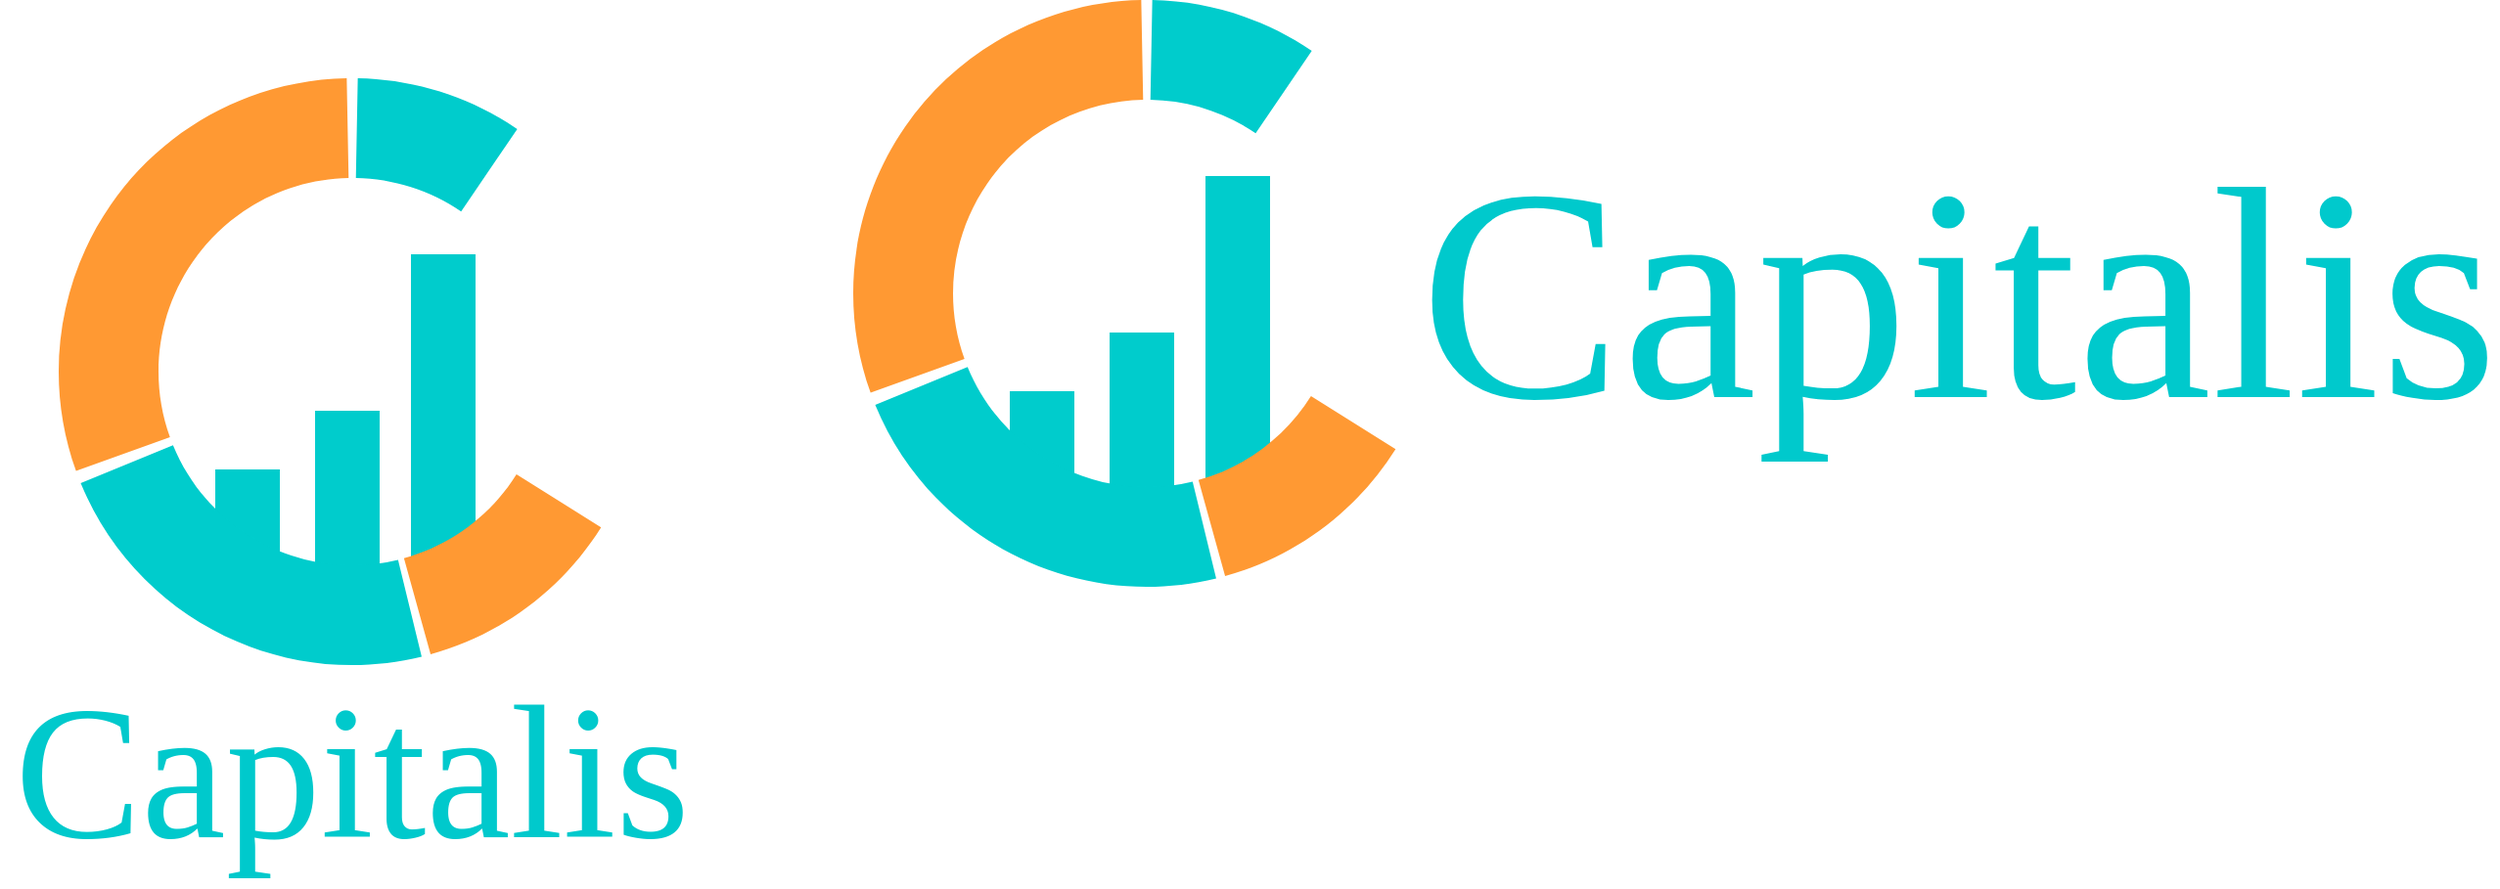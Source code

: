<mxfile version="26.2.14">
  <diagram name="Page-1" id="Y2rp32Sa-170lWMdKiZQ">
    <mxGraphModel dx="2281" dy="993" grid="1" gridSize="10" guides="1" tooltips="1" connect="1" arrows="1" fold="1" page="1" pageScale="1" pageWidth="827" pageHeight="1169" math="0" shadow="0">
      <root>
        <mxCell id="0" />
        <mxCell id="1" parent="0" />
        <mxCell id="ZOR9qngH1YLpzlK6d8JI-23" value="&lt;font data-font-src=&quot;https://fonts.googleapis.com/css?family=Lora&quot; face=&quot;Lora&quot;&gt;Capitalis&lt;/font&gt;" style="text;html=1;align=center;verticalAlign=middle;whiteSpace=wrap;rounded=0;fontSize=97;fontColor=light-dark(#00c9cc, #ededed);" vertex="1" parent="1">
          <mxGeometry x="234" y="480" width="360" height="110" as="geometry" />
        </mxCell>
        <mxCell id="ZOR9qngH1YLpzlK6d8JI-24" value="" style="group" vertex="1" connectable="0" parent="1">
          <mxGeometry x="264" y="180" width="300" height="300" as="geometry" />
        </mxCell>
        <mxCell id="ZOR9qngH1YLpzlK6d8JI-22" value="" style="rounded=0;whiteSpace=wrap;html=1;strokeColor=none;fillColor=#00CCCC;" vertex="1" parent="ZOR9qngH1YLpzlK6d8JI-24">
          <mxGeometry x="80" y="200" width="33" height="60" as="geometry" />
        </mxCell>
        <mxCell id="ZOR9qngH1YLpzlK6d8JI-21" value="" style="rounded=0;whiteSpace=wrap;html=1;strokeColor=none;fillColor=#00CCCC;" vertex="1" parent="ZOR9qngH1YLpzlK6d8JI-24">
          <mxGeometry x="180" y="90" width="33" height="160" as="geometry" />
        </mxCell>
        <mxCell id="ZOR9qngH1YLpzlK6d8JI-7" value="" style="rounded=0;whiteSpace=wrap;html=1;strokeColor=none;fillColor=#00CCCC;" vertex="1" parent="ZOR9qngH1YLpzlK6d8JI-24">
          <mxGeometry x="131" y="170" width="33" height="90" as="geometry" />
        </mxCell>
        <mxCell id="ZOR9qngH1YLpzlK6d8JI-4" value="" style="verticalLabelPosition=bottom;verticalAlign=top;html=1;shape=mxgraph.basic.partConcEllipse;startAngle=0.003;endAngle=0.095;arcWidth=0.34;fillStyle=solid;fillColor=#00CCCC;strokeColor=none;" vertex="1" parent="ZOR9qngH1YLpzlK6d8JI-24">
          <mxGeometry width="300" height="300" as="geometry" />
        </mxCell>
        <mxCell id="ZOR9qngH1YLpzlK6d8JI-11" value="" style="verticalLabelPosition=bottom;verticalAlign=top;html=1;shape=mxgraph.basic.partConcEllipse;startAngle=0.462;endAngle=0.688;arcWidth=0.34;fillStyle=solid;fillColor=#00CCCC;strokeColor=none;" vertex="1" parent="ZOR9qngH1YLpzlK6d8JI-24">
          <mxGeometry width="300" height="300" as="geometry" />
        </mxCell>
        <mxCell id="ZOR9qngH1YLpzlK6d8JI-12" value="" style="verticalLabelPosition=bottom;verticalAlign=top;html=1;shape=mxgraph.basic.partConcEllipse;startAngle=0.339;endAngle=0.457;arcWidth=0.34;fillStyle=solid;fillColor=#FF9933;strokeColor=none;" vertex="1" parent="ZOR9qngH1YLpzlK6d8JI-24">
          <mxGeometry width="300" height="300" as="geometry" />
        </mxCell>
        <mxCell id="ZOR9qngH1YLpzlK6d8JI-13" value="" style="verticalLabelPosition=bottom;verticalAlign=top;html=1;shape=mxgraph.basic.partConcEllipse;startAngle=0.695;endAngle=0.997;arcWidth=0.34;fillStyle=solid;fillColor=#FF9933;strokeColor=none;" vertex="1" parent="ZOR9qngH1YLpzlK6d8JI-24">
          <mxGeometry width="300" height="300" as="geometry" />
        </mxCell>
        <mxCell id="ZOR9qngH1YLpzlK6d8JI-25" value="&lt;font data-font-src=&quot;https://fonts.googleapis.com/css?family=Lora&quot; face=&quot;Lora&quot;&gt;Capitalis&lt;/font&gt;" style="text;html=1;align=center;verticalAlign=middle;whiteSpace=wrap;rounded=0;fontSize=155;fontColor=light-dark(#00c9cc, #ededed);" vertex="1" parent="1">
          <mxGeometry x="1080" y="235" width="310" height="110" as="geometry" />
        </mxCell>
        <mxCell id="ZOR9qngH1YLpzlK6d8JI-26" value="" style="group" vertex="1" connectable="0" parent="1">
          <mxGeometry x="670" y="140" width="300" height="300" as="geometry" />
        </mxCell>
        <mxCell id="ZOR9qngH1YLpzlK6d8JI-27" value="" style="rounded=0;whiteSpace=wrap;html=1;strokeColor=none;fillColor=#00CCCC;" vertex="1" parent="ZOR9qngH1YLpzlK6d8JI-26">
          <mxGeometry x="80" y="200" width="33" height="60" as="geometry" />
        </mxCell>
        <mxCell id="ZOR9qngH1YLpzlK6d8JI-28" value="" style="rounded=0;whiteSpace=wrap;html=1;strokeColor=none;fillColor=#00CCCC;" vertex="1" parent="ZOR9qngH1YLpzlK6d8JI-26">
          <mxGeometry x="180" y="90" width="33" height="160" as="geometry" />
        </mxCell>
        <mxCell id="ZOR9qngH1YLpzlK6d8JI-29" value="" style="rounded=0;whiteSpace=wrap;html=1;strokeColor=none;fillColor=#00CCCC;" vertex="1" parent="ZOR9qngH1YLpzlK6d8JI-26">
          <mxGeometry x="131" y="170" width="33" height="90" as="geometry" />
        </mxCell>
        <mxCell id="ZOR9qngH1YLpzlK6d8JI-30" value="" style="verticalLabelPosition=bottom;verticalAlign=top;html=1;shape=mxgraph.basic.partConcEllipse;startAngle=0.003;endAngle=0.095;arcWidth=0.34;fillStyle=solid;fillColor=#00CCCC;strokeColor=none;" vertex="1" parent="ZOR9qngH1YLpzlK6d8JI-26">
          <mxGeometry width="300" height="300" as="geometry" />
        </mxCell>
        <mxCell id="ZOR9qngH1YLpzlK6d8JI-31" value="" style="verticalLabelPosition=bottom;verticalAlign=top;html=1;shape=mxgraph.basic.partConcEllipse;startAngle=0.462;endAngle=0.688;arcWidth=0.34;fillStyle=solid;fillColor=#00CCCC;strokeColor=none;" vertex="1" parent="ZOR9qngH1YLpzlK6d8JI-26">
          <mxGeometry width="300" height="300" as="geometry" />
        </mxCell>
        <mxCell id="ZOR9qngH1YLpzlK6d8JI-32" value="" style="verticalLabelPosition=bottom;verticalAlign=top;html=1;shape=mxgraph.basic.partConcEllipse;startAngle=0.339;endAngle=0.457;arcWidth=0.34;fillStyle=solid;fillColor=#FF9933;strokeColor=none;" vertex="1" parent="ZOR9qngH1YLpzlK6d8JI-26">
          <mxGeometry width="300" height="300" as="geometry" />
        </mxCell>
        <mxCell id="ZOR9qngH1YLpzlK6d8JI-33" value="" style="verticalLabelPosition=bottom;verticalAlign=top;html=1;shape=mxgraph.basic.partConcEllipse;startAngle=0.695;endAngle=0.997;arcWidth=0.34;fillStyle=solid;fillColor=#FF9933;strokeColor=none;" vertex="1" parent="ZOR9qngH1YLpzlK6d8JI-26">
          <mxGeometry width="300" height="300" as="geometry" />
        </mxCell>
      </root>
    </mxGraphModel>
  </diagram>
</mxfile>
